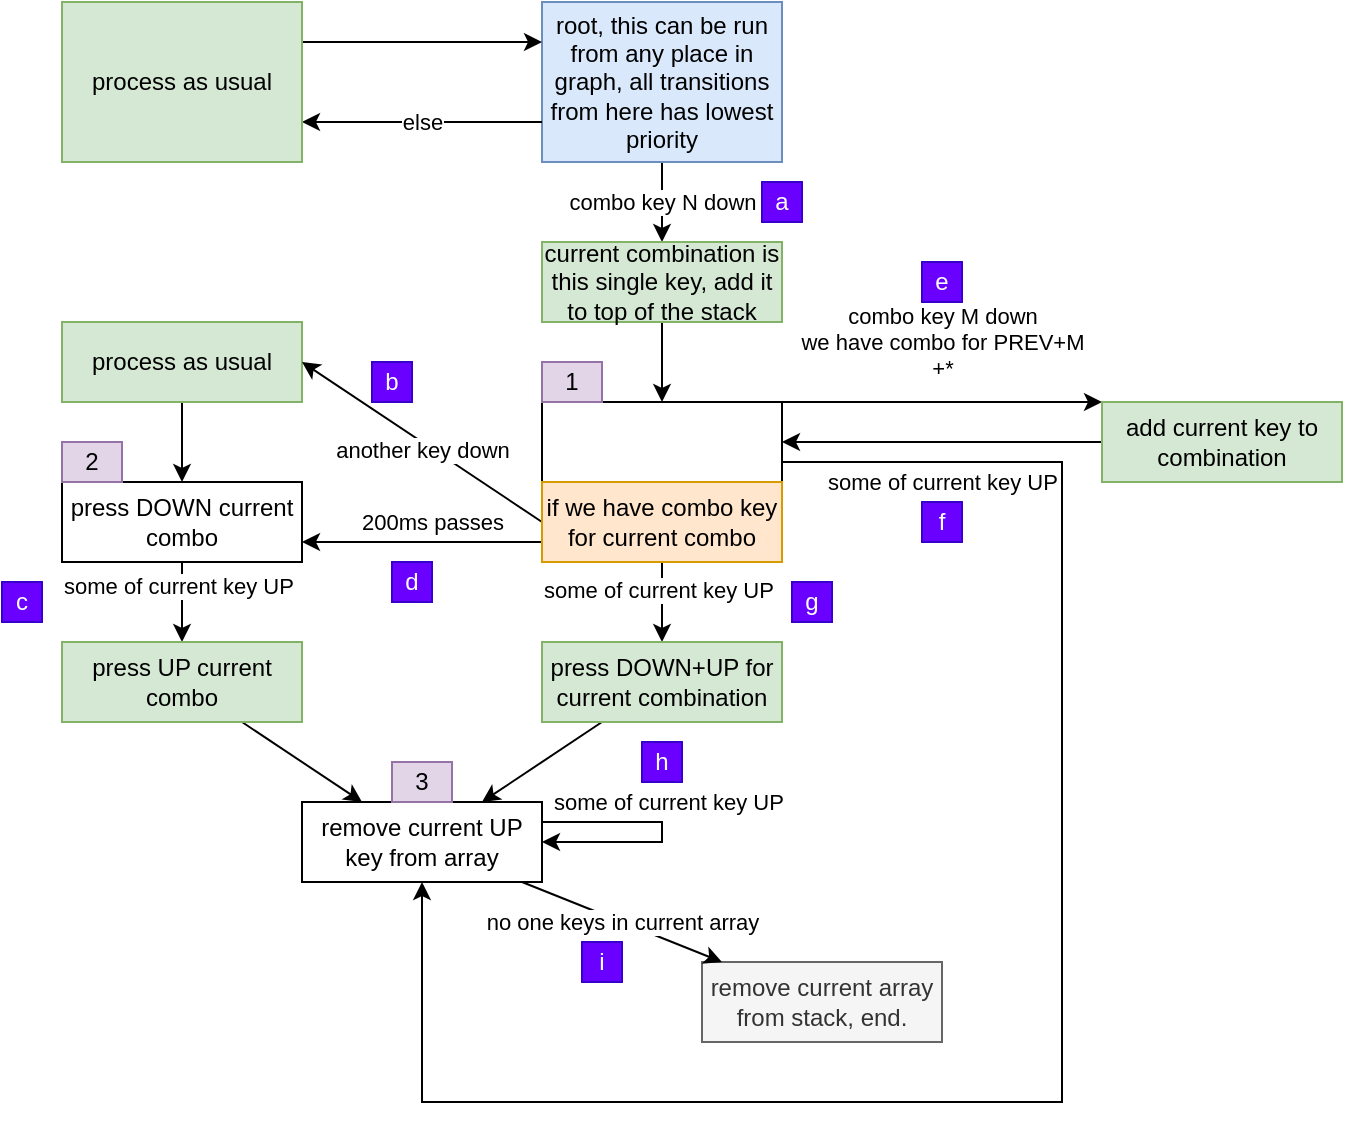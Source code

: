 <mxfile version="13.7.3" type="github">
  <diagram id="I-GsIGOzujkdGy-dldfp" name="Page-1">
    <mxGraphModel dx="-39" dy="1140" grid="1" gridSize="10" guides="1" tooltips="1" connect="1" arrows="1" fold="1" page="1" pageScale="1" pageWidth="850" pageHeight="1100" math="0" shadow="0">
      <root>
        <mxCell id="0" />
        <mxCell id="1" parent="0" />
        <mxCell id="3cy7uIy2D0ZZn0zKqhlk-1" value="&lt;div&gt;combo key N down&lt;/div&gt;" style="rounded=0;orthogonalLoop=1;jettySize=auto;html=1;" parent="1" source="9FikOTbZSqQ_IjJCwpM8-122" target="9FikOTbZSqQ_IjJCwpM8-132" edge="1">
          <mxGeometry relative="1" as="geometry">
            <mxPoint x="1420" y="280" as="targetPoint" />
          </mxGeometry>
        </mxCell>
        <mxCell id="9FikOTbZSqQ_IjJCwpM8-122" value="root, this can be run from any place in graph, all transitions from here has lowest priority" style="rounded=0;whiteSpace=wrap;html=1;fillColor=#dae8fc;strokeColor=#6c8ebf;" parent="1" vertex="1">
          <mxGeometry x="1360" y="40" width="120" height="80" as="geometry" />
        </mxCell>
        <mxCell id="9FikOTbZSqQ_IjJCwpM8-123" value="remove current array from stack, end." style="rounded=0;whiteSpace=wrap;html=1;fillColor=#f5f5f5;strokeColor=#666666;fontColor=#333333;" parent="1" vertex="1">
          <mxGeometry x="1440" y="520" width="120" height="40" as="geometry" />
        </mxCell>
        <mxCell id="3cy7uIy2D0ZZn0zKqhlk-67" style="edgeStyle=orthogonalEdgeStyle;rounded=0;orthogonalLoop=1;jettySize=auto;html=1;" parent="1" source="9FikOTbZSqQ_IjJCwpM8-124" target="9FikOTbZSqQ_IjJCwpM8-125" edge="1">
          <mxGeometry relative="1" as="geometry">
            <Array as="points">
              <mxPoint x="1620" y="270" />
              <mxPoint x="1620" y="590" />
              <mxPoint x="1300" y="590" />
            </Array>
          </mxGeometry>
        </mxCell>
        <mxCell id="3cy7uIy2D0ZZn0zKqhlk-68" value="some of current key UP" style="edgeLabel;html=1;align=center;verticalAlign=middle;resizable=0;points=[];" parent="3cy7uIy2D0ZZn0zKqhlk-67" vertex="1" connectable="0">
          <mxGeometry x="-0.685" y="-50" relative="1" as="geometry">
            <mxPoint x="-10" y="10" as="offset" />
          </mxGeometry>
        </mxCell>
        <mxCell id="9FikOTbZSqQ_IjJCwpM8-124" value="" style="rounded=0;whiteSpace=wrap;html=1;" parent="1" vertex="1">
          <mxGeometry x="1360" y="240" width="120" height="40" as="geometry" />
        </mxCell>
        <mxCell id="3cy7uIy2D0ZZn0zKqhlk-58" style="edgeStyle=orthogonalEdgeStyle;rounded=0;orthogonalLoop=1;jettySize=auto;html=1;entryX=1;entryY=0.5;entryDx=0;entryDy=0;exitX=1;exitY=0.25;exitDx=0;exitDy=0;" parent="1" source="9FikOTbZSqQ_IjJCwpM8-125" target="9FikOTbZSqQ_IjJCwpM8-125" edge="1">
          <mxGeometry relative="1" as="geometry">
            <Array as="points">
              <mxPoint x="1420" y="450" />
              <mxPoint x="1420" y="460" />
            </Array>
          </mxGeometry>
        </mxCell>
        <mxCell id="3cy7uIy2D0ZZn0zKqhlk-59" value="some of current key UP" style="edgeLabel;html=1;align=center;verticalAlign=middle;resizable=0;points=[];" parent="3cy7uIy2D0ZZn0zKqhlk-58" vertex="1" connectable="0">
          <mxGeometry x="-0.467" y="-3" relative="1" as="geometry">
            <mxPoint x="28" y="-13" as="offset" />
          </mxGeometry>
        </mxCell>
        <mxCell id="9FikOTbZSqQ_IjJCwpM8-125" value="remove current UP key from array" style="rounded=0;whiteSpace=wrap;html=1;" parent="1" vertex="1">
          <mxGeometry x="1240" y="440" width="120" height="40" as="geometry" />
        </mxCell>
        <mxCell id="3cy7uIy2D0ZZn0zKqhlk-62" value="no one keys in current array" style="edgeStyle=none;rounded=0;orthogonalLoop=1;jettySize=auto;html=1;" parent="1" source="9FikOTbZSqQ_IjJCwpM8-125" target="9FikOTbZSqQ_IjJCwpM8-123" edge="1">
          <mxGeometry relative="1" as="geometry">
            <mxPoint x="1540" y="480" as="sourcePoint" />
          </mxGeometry>
        </mxCell>
        <mxCell id="3cy7uIy2D0ZZn0zKqhlk-63" style="edgeStyle=none;rounded=0;orthogonalLoop=1;jettySize=auto;html=1;" parent="1" source="9FikOTbZSqQ_IjJCwpM8-132" target="9FikOTbZSqQ_IjJCwpM8-124" edge="1">
          <mxGeometry relative="1" as="geometry" />
        </mxCell>
        <mxCell id="9FikOTbZSqQ_IjJCwpM8-132" value="current combination is this single key, add it to top of the stack" style="rounded=0;whiteSpace=wrap;html=1;fillColor=#d5e8d4;strokeColor=#82b366;" parent="1" vertex="1">
          <mxGeometry x="1360" y="160" width="120" height="40" as="geometry" />
        </mxCell>
        <mxCell id="3cy7uIy2D0ZZn0zKqhlk-65" style="edgeStyle=none;rounded=0;orthogonalLoop=1;jettySize=auto;html=1;" parent="1" source="9FikOTbZSqQ_IjJCwpM8-134" target="3cy7uIy2D0ZZn0zKqhlk-14" edge="1">
          <mxGeometry relative="1" as="geometry" />
        </mxCell>
        <mxCell id="9FikOTbZSqQ_IjJCwpM8-134" value="process as usual" style="rounded=0;whiteSpace=wrap;html=1;fillColor=#d5e8d4;strokeColor=#82b366;" parent="1" vertex="1">
          <mxGeometry x="1120" y="200" width="120" height="40" as="geometry" />
        </mxCell>
        <mxCell id="3cy7uIy2D0ZZn0zKqhlk-2" style="edgeStyle=none;rounded=0;orthogonalLoop=1;jettySize=auto;html=1;entryX=1;entryY=0.5;entryDx=0;entryDy=0;exitX=0;exitY=0.5;exitDx=0;exitDy=0;" parent="1" source="3cy7uIy2D0ZZn0zKqhlk-10" target="9FikOTbZSqQ_IjJCwpM8-134" edge="1">
          <mxGeometry relative="1" as="geometry" />
        </mxCell>
        <mxCell id="3cy7uIy2D0ZZn0zKqhlk-3" value="another key down" style="edgeLabel;html=1;align=center;verticalAlign=middle;resizable=0;points=[];" parent="3cy7uIy2D0ZZn0zKqhlk-2" vertex="1" connectable="0">
          <mxGeometry x="-0.347" y="2" relative="1" as="geometry">
            <mxPoint x="-19.6" y="-12.2" as="offset" />
          </mxGeometry>
        </mxCell>
        <mxCell id="3cy7uIy2D0ZZn0zKqhlk-4" style="edgeStyle=none;rounded=0;orthogonalLoop=1;jettySize=auto;html=1;" parent="1" source="3cy7uIy2D0ZZn0zKqhlk-10" target="3cy7uIy2D0ZZn0zKqhlk-12" edge="1">
          <mxGeometry relative="1" as="geometry" />
        </mxCell>
        <mxCell id="3cy7uIy2D0ZZn0zKqhlk-5" value="some of current key UP" style="edgeLabel;html=1;align=center;verticalAlign=middle;resizable=0;points=[];" parent="3cy7uIy2D0ZZn0zKqhlk-4" vertex="1" connectable="0">
          <mxGeometry x="-0.327" y="-2" relative="1" as="geometry">
            <mxPoint as="offset" />
          </mxGeometry>
        </mxCell>
        <mxCell id="3cy7uIy2D0ZZn0zKqhlk-6" value="" style="edgeStyle=none;rounded=0;orthogonalLoop=1;jettySize=auto;html=1;exitX=1;exitY=0;exitDx=0;exitDy=0;entryX=0;entryY=0;entryDx=0;entryDy=0;" parent="1" source="9FikOTbZSqQ_IjJCwpM8-124" target="3cy7uIy2D0ZZn0zKqhlk-19" edge="1">
          <mxGeometry relative="1" as="geometry">
            <mxPoint x="1477.596" y="396.98" as="targetPoint" />
            <mxPoint x="1431.667" y="355.98" as="sourcePoint" />
          </mxGeometry>
        </mxCell>
        <mxCell id="3cy7uIy2D0ZZn0zKqhlk-7" value="&lt;div&gt;combo key M down&lt;div&gt;we have combo for PREV+M&lt;/div&gt;&lt;/div&gt;+*" style="edgeLabel;html=1;align=center;verticalAlign=middle;resizable=0;points=[];" parent="3cy7uIy2D0ZZn0zKqhlk-6" vertex="1" connectable="0">
          <mxGeometry x="-0.343" relative="1" as="geometry">
            <mxPoint x="27" y="-30" as="offset" />
          </mxGeometry>
        </mxCell>
        <mxCell id="3cy7uIy2D0ZZn0zKqhlk-8" style="edgeStyle=none;rounded=0;orthogonalLoop=1;jettySize=auto;html=1;entryX=1;entryY=0.75;entryDx=0;entryDy=0;exitX=0;exitY=0.75;exitDx=0;exitDy=0;" parent="1" source="3cy7uIy2D0ZZn0zKqhlk-10" target="3cy7uIy2D0ZZn0zKqhlk-14" edge="1">
          <mxGeometry relative="1" as="geometry">
            <mxPoint x="1280" y="404.399" as="sourcePoint" />
            <mxPoint x="1030" y="476.98" as="targetPoint" />
          </mxGeometry>
        </mxCell>
        <mxCell id="3cy7uIy2D0ZZn0zKqhlk-9" value="200ms passes" style="edgeLabel;html=1;align=center;verticalAlign=middle;resizable=0;points=[];" parent="3cy7uIy2D0ZZn0zKqhlk-8" vertex="1" connectable="0">
          <mxGeometry x="-0.262" y="1" relative="1" as="geometry">
            <mxPoint x="-11" y="-11" as="offset" />
          </mxGeometry>
        </mxCell>
        <mxCell id="3cy7uIy2D0ZZn0zKqhlk-10" value="if we have combo key for current combo" style="rounded=0;whiteSpace=wrap;html=1;fillColor=#ffe6cc;strokeColor=#d79b00;" parent="1" vertex="1">
          <mxGeometry x="1360" y="280" width="120" height="40" as="geometry" />
        </mxCell>
        <mxCell id="3cy7uIy2D0ZZn0zKqhlk-57" style="edgeStyle=none;rounded=0;orthogonalLoop=1;jettySize=auto;html=1;" parent="1" source="3cy7uIy2D0ZZn0zKqhlk-12" target="9FikOTbZSqQ_IjJCwpM8-125" edge="1">
          <mxGeometry relative="1" as="geometry" />
        </mxCell>
        <mxCell id="3cy7uIy2D0ZZn0zKqhlk-12" value="press DOWN+UP for current combination" style="rounded=0;whiteSpace=wrap;html=1;fillColor=#d5e8d4;strokeColor=#82b366;" parent="1" vertex="1">
          <mxGeometry x="1360" y="360" width="120" height="40" as="geometry" />
        </mxCell>
        <mxCell id="3cy7uIy2D0ZZn0zKqhlk-14" value="&lt;div&gt;press DOWN current combo&lt;/div&gt;" style="rounded=0;whiteSpace=wrap;html=1;" parent="1" vertex="1">
          <mxGeometry x="1120" y="280" width="120" height="40" as="geometry" />
        </mxCell>
        <mxCell id="3cy7uIy2D0ZZn0zKqhlk-56" style="edgeStyle=none;rounded=0;orthogonalLoop=1;jettySize=auto;html=1;exitX=0;exitY=0.5;exitDx=0;exitDy=0;entryX=1;entryY=0.5;entryDx=0;entryDy=0;" parent="1" source="3cy7uIy2D0ZZn0zKqhlk-19" target="9FikOTbZSqQ_IjJCwpM8-124" edge="1">
          <mxGeometry relative="1" as="geometry" />
        </mxCell>
        <mxCell id="3cy7uIy2D0ZZn0zKqhlk-19" value="add current key to combination" style="rounded=0;whiteSpace=wrap;html=1;fillColor=#d5e8d4;strokeColor=#82b366;" parent="1" vertex="1">
          <mxGeometry x="1640" y="240" width="120" height="40" as="geometry" />
        </mxCell>
        <mxCell id="3cy7uIy2D0ZZn0zKqhlk-22" style="edgeStyle=none;rounded=0;orthogonalLoop=1;jettySize=auto;html=1;" parent="1" source="3cy7uIy2D0ZZn0zKqhlk-14" target="3cy7uIy2D0ZZn0zKqhlk-26" edge="1">
          <mxGeometry relative="1" as="geometry">
            <mxPoint x="1130" y="436.98" as="sourcePoint" />
          </mxGeometry>
        </mxCell>
        <mxCell id="3cy7uIy2D0ZZn0zKqhlk-23" value="some of current key UP" style="edgeLabel;html=1;align=center;verticalAlign=middle;resizable=0;points=[];" parent="3cy7uIy2D0ZZn0zKqhlk-22" vertex="1" connectable="0">
          <mxGeometry x="-0.4" y="-2" relative="1" as="geometry">
            <mxPoint as="offset" />
          </mxGeometry>
        </mxCell>
        <mxCell id="3cy7uIy2D0ZZn0zKqhlk-64" style="edgeStyle=none;rounded=0;orthogonalLoop=1;jettySize=auto;html=1;" parent="1" source="3cy7uIy2D0ZZn0zKqhlk-26" target="9FikOTbZSqQ_IjJCwpM8-125" edge="1">
          <mxGeometry relative="1" as="geometry" />
        </mxCell>
        <mxCell id="3cy7uIy2D0ZZn0zKqhlk-26" value="press UP current combo" style="rounded=0;whiteSpace=wrap;html=1;fillColor=#d5e8d4;strokeColor=#82b366;" parent="1" vertex="1">
          <mxGeometry x="1120" y="360" width="120" height="40" as="geometry" />
        </mxCell>
        <mxCell id="3cy7uIy2D0ZZn0zKqhlk-53" value="else" style="edgeStyle=none;rounded=0;orthogonalLoop=1;jettySize=auto;html=1;exitX=0;exitY=0.75;exitDx=0;exitDy=0;entryX=1;entryY=0.75;entryDx=0;entryDy=0;" parent="1" source="9FikOTbZSqQ_IjJCwpM8-122" target="3cy7uIy2D0ZZn0zKqhlk-55" edge="1">
          <mxGeometry relative="1" as="geometry">
            <mxPoint x="1360" y="110" as="sourcePoint" />
          </mxGeometry>
        </mxCell>
        <mxCell id="3cy7uIy2D0ZZn0zKqhlk-54" style="edgeStyle=none;rounded=0;orthogonalLoop=1;jettySize=auto;html=1;exitX=1;exitY=0.25;exitDx=0;exitDy=0;entryX=0;entryY=0.25;entryDx=0;entryDy=0;" parent="1" source="3cy7uIy2D0ZZn0zKqhlk-55" target="9FikOTbZSqQ_IjJCwpM8-122" edge="1">
          <mxGeometry relative="1" as="geometry">
            <mxPoint x="1360" y="90" as="targetPoint" />
          </mxGeometry>
        </mxCell>
        <mxCell id="3cy7uIy2D0ZZn0zKqhlk-55" value="process as usual" style="rounded=0;whiteSpace=wrap;html=1;fillColor=#d5e8d4;strokeColor=#82b366;" parent="1" vertex="1">
          <mxGeometry x="1120" y="40" width="120" height="80" as="geometry" />
        </mxCell>
        <mxCell id="3cy7uIy2D0ZZn0zKqhlk-70" value="1" style="rounded=0;whiteSpace=wrap;html=1;fillColor=#e1d5e7;strokeColor=#9673a6;" parent="1" vertex="1">
          <mxGeometry x="1360" y="220" width="30" height="20" as="geometry" />
        </mxCell>
        <mxCell id="3cy7uIy2D0ZZn0zKqhlk-72" value="3" style="rounded=0;whiteSpace=wrap;html=1;fillColor=#e1d5e7;strokeColor=#9673a6;" parent="1" vertex="1">
          <mxGeometry x="1285" y="420" width="30" height="20" as="geometry" />
        </mxCell>
        <mxCell id="3cy7uIy2D0ZZn0zKqhlk-74" value="2" style="rounded=0;whiteSpace=wrap;html=1;fillColor=#e1d5e7;strokeColor=#9673a6;" parent="1" vertex="1">
          <mxGeometry x="1120" y="260" width="30" height="20" as="geometry" />
        </mxCell>
        <mxCell id="ggF09_UAsh0PuTfxkhmL-1" value="a" style="rounded=0;whiteSpace=wrap;html=1;fillColor=#6a00ff;strokeColor=#3700CC;fontColor=#ffffff;" vertex="1" parent="1">
          <mxGeometry x="1470" y="130" width="20" height="20" as="geometry" />
        </mxCell>
        <mxCell id="ggF09_UAsh0PuTfxkhmL-2" value="b" style="rounded=0;whiteSpace=wrap;html=1;fillColor=#6a00ff;strokeColor=#3700CC;fontColor=#ffffff;" vertex="1" parent="1">
          <mxGeometry x="1275" y="220" width="20" height="20" as="geometry" />
        </mxCell>
        <mxCell id="ggF09_UAsh0PuTfxkhmL-3" value="d" style="rounded=0;whiteSpace=wrap;html=1;fillColor=#6a00ff;strokeColor=#3700CC;fontColor=#ffffff;" vertex="1" parent="1">
          <mxGeometry x="1285" y="320" width="20" height="20" as="geometry" />
        </mxCell>
        <mxCell id="ggF09_UAsh0PuTfxkhmL-4" value="c" style="rounded=0;whiteSpace=wrap;html=1;fillColor=#6a00ff;strokeColor=#3700CC;fontColor=#ffffff;" vertex="1" parent="1">
          <mxGeometry x="1090" y="330" width="20" height="20" as="geometry" />
        </mxCell>
        <mxCell id="ggF09_UAsh0PuTfxkhmL-5" value="e" style="rounded=0;whiteSpace=wrap;html=1;fillColor=#6a00ff;strokeColor=#3700CC;fontColor=#ffffff;" vertex="1" parent="1">
          <mxGeometry x="1550" y="170" width="20" height="20" as="geometry" />
        </mxCell>
        <mxCell id="ggF09_UAsh0PuTfxkhmL-6" value="f" style="rounded=0;whiteSpace=wrap;html=1;fillColor=#6a00ff;strokeColor=#3700CC;fontColor=#ffffff;" vertex="1" parent="1">
          <mxGeometry x="1550" y="290" width="20" height="20" as="geometry" />
        </mxCell>
        <mxCell id="ggF09_UAsh0PuTfxkhmL-7" value="g" style="rounded=0;whiteSpace=wrap;html=1;fillColor=#6a00ff;strokeColor=#3700CC;fontColor=#ffffff;" vertex="1" parent="1">
          <mxGeometry x="1485" y="330" width="20" height="20" as="geometry" />
        </mxCell>
        <mxCell id="ggF09_UAsh0PuTfxkhmL-8" value="h" style="rounded=0;whiteSpace=wrap;html=1;fillColor=#6a00ff;strokeColor=#3700CC;fontColor=#ffffff;" vertex="1" parent="1">
          <mxGeometry x="1410" y="410" width="20" height="20" as="geometry" />
        </mxCell>
        <mxCell id="ggF09_UAsh0PuTfxkhmL-9" value="i" style="rounded=0;whiteSpace=wrap;html=1;fillColor=#6a00ff;strokeColor=#3700CC;fontColor=#ffffff;" vertex="1" parent="1">
          <mxGeometry x="1380" y="510" width="20" height="20" as="geometry" />
        </mxCell>
      </root>
    </mxGraphModel>
  </diagram>
</mxfile>
